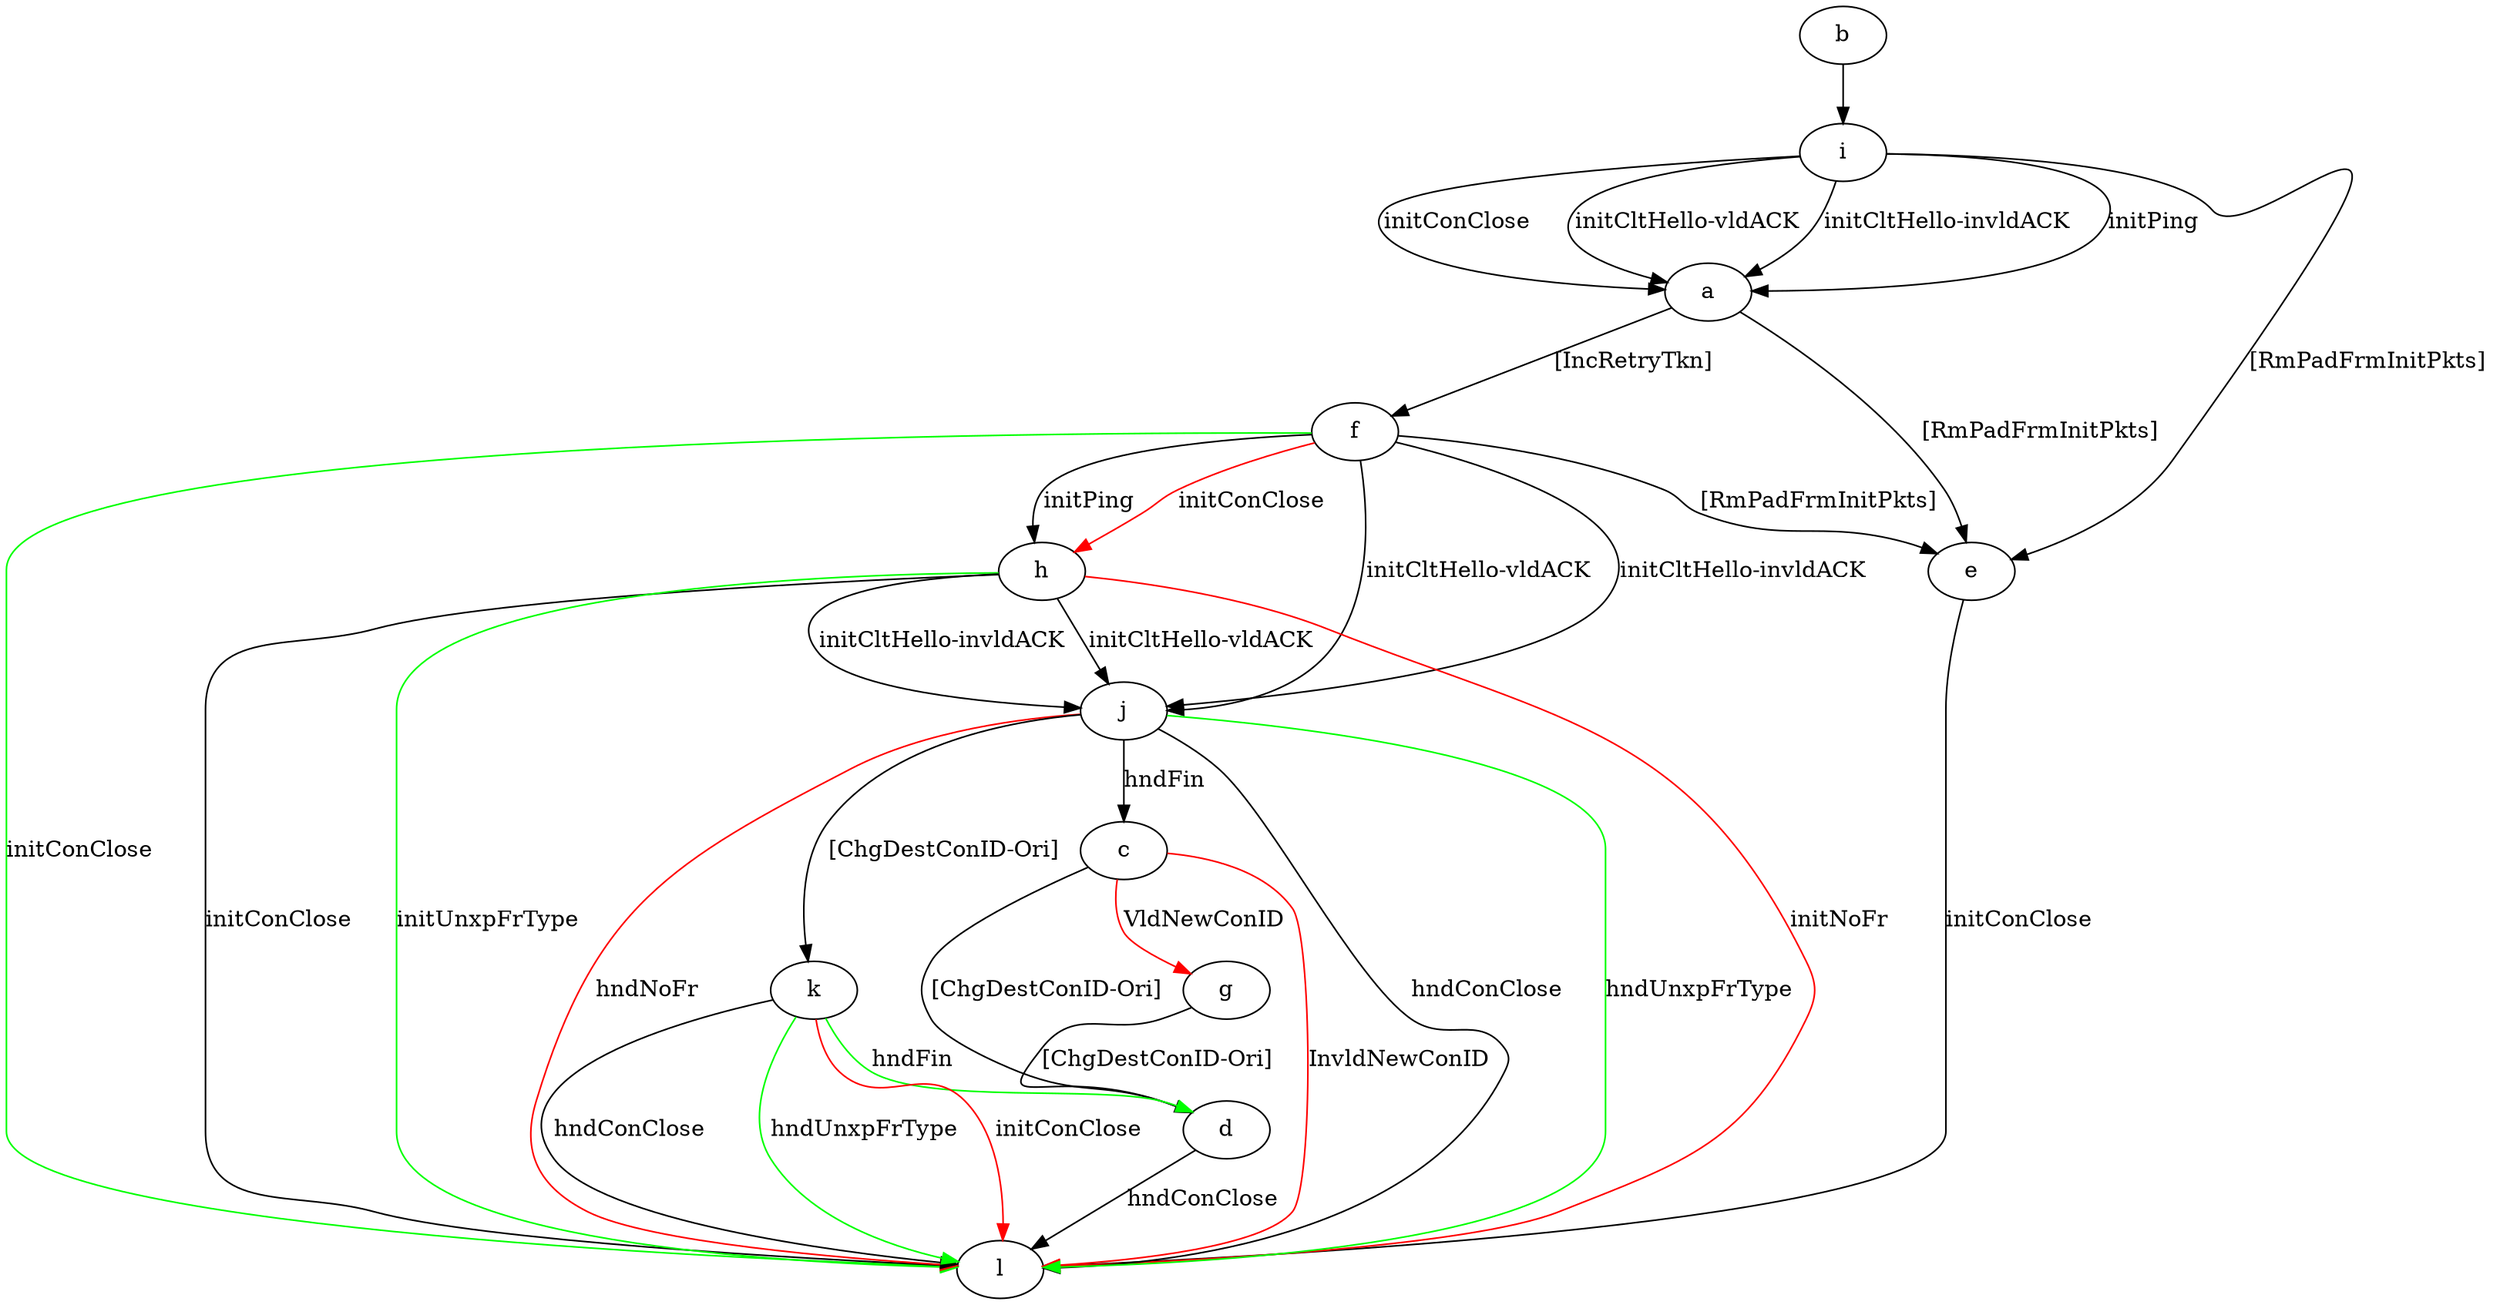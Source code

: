 digraph "" {
	a -> e	[key=0,
		label="[RmPadFrmInitPkts] "];
	a -> f	[key=0,
		label="[IncRetryTkn] "];
	b -> i	[key=0];
	c -> d	[key=0,
		label="[ChgDestConID-Ori] "];
	c -> g	[key=0,
		color=red,
		label="VldNewConID "];
	c -> l	[key=0,
		color=red,
		label="InvldNewConID "];
	d -> l	[key=0,
		label="hndConClose "];
	e -> l	[key=0,
		label="initConClose "];
	f -> e	[key=0,
		label="[RmPadFrmInitPkts] "];
	f -> h	[key=0,
		label="initPing "];
	f -> h	[key=1,
		color=red,
		label="initConClose "];
	f -> j	[key=0,
		label="initCltHello-vldACK "];
	f -> j	[key=1,
		label="initCltHello-invldACK "];
	f -> l	[key=0,
		color=green,
		label="initConClose "];
	g -> d	[key=0,
		label="[ChgDestConID-Ori] "];
	h -> j	[key=0,
		label="initCltHello-vldACK "];
	h -> j	[key=1,
		label="initCltHello-invldACK "];
	h -> l	[key=0,
		label="initConClose "];
	h -> l	[key=1,
		color=green,
		label="initUnxpFrType "];
	h -> l	[key=2,
		color=red,
		label="initNoFr "];
	i -> a	[key=0,
		label="initPing "];
	i -> a	[key=1,
		label="initConClose "];
	i -> a	[key=2,
		label="initCltHello-vldACK "];
	i -> a	[key=3,
		label="initCltHello-invldACK "];
	i -> e	[key=0,
		label="[RmPadFrmInitPkts] "];
	j -> c	[key=0,
		label="hndFin "];
	j -> k	[key=0,
		label="[ChgDestConID-Ori] "];
	j -> l	[key=0,
		label="hndConClose "];
	j -> l	[key=1,
		color=green,
		label="hndUnxpFrType "];
	j -> l	[key=2,
		color=red,
		label="hndNoFr "];
	k -> d	[key=0,
		color=green,
		label="hndFin "];
	k -> l	[key=0,
		label="hndConClose "];
	k -> l	[key=1,
		color=green,
		label="hndUnxpFrType "];
	k -> l	[key=2,
		color=red,
		label="initConClose "];
}
